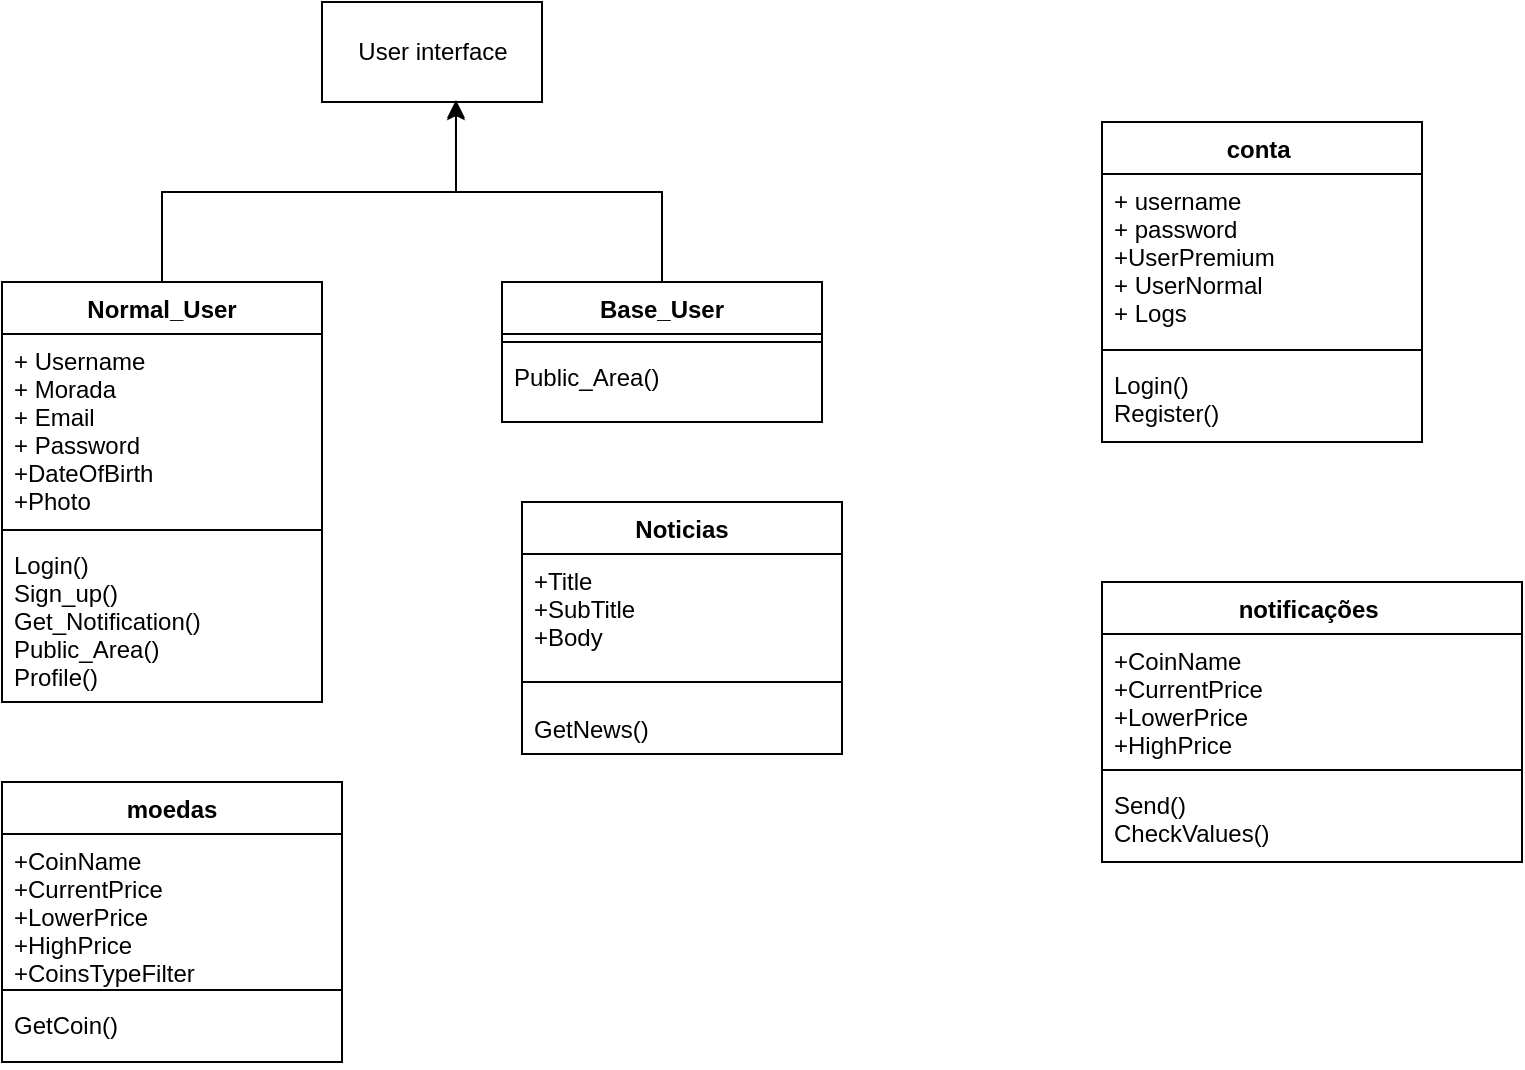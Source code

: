 <mxfile version="20.7.4" type="github">
  <diagram name="Page-1" id="c4acf3e9-155e-7222-9cf6-157b1a14988f">
    <mxGraphModel dx="1434" dy="782" grid="1" gridSize="10" guides="1" tooltips="1" connect="1" arrows="0" fold="1" page="1" pageScale="1" pageWidth="850" pageHeight="1100" background="none" math="0" shadow="0">
      <root>
        <mxCell id="0" />
        <mxCell id="1" parent="0" />
        <mxCell id="1kVBZCadghKIxwW6q3Z--1" value="User interface" style="html=1;" parent="1" vertex="1">
          <mxGeometry x="200" y="20" width="110" height="50" as="geometry" />
        </mxCell>
        <mxCell id="1kVBZCadghKIxwW6q3Z--12" style="edgeStyle=orthogonalEdgeStyle;rounded=0;orthogonalLoop=1;jettySize=auto;html=1;exitX=0.5;exitY=0;exitDx=0;exitDy=0;entryX=0.609;entryY=0.98;entryDx=0;entryDy=0;entryPerimeter=0;" parent="1" source="1kVBZCadghKIxwW6q3Z--2" target="1kVBZCadghKIxwW6q3Z--1" edge="1">
          <mxGeometry relative="1" as="geometry" />
        </mxCell>
        <mxCell id="1kVBZCadghKIxwW6q3Z--2" value="Normal_User" style="swimlane;fontStyle=1;align=center;verticalAlign=top;childLayout=stackLayout;horizontal=1;startSize=26;horizontalStack=0;resizeParent=1;resizeParentMax=0;resizeLast=0;collapsible=1;marginBottom=0;" parent="1" vertex="1">
          <mxGeometry x="40" y="160" width="160" height="210" as="geometry" />
        </mxCell>
        <mxCell id="1kVBZCadghKIxwW6q3Z--3" value="+ Username&#xa;+ Morada&#xa;+ Email&#xa;+ Password&#xa;+DateOfBirth&#xa;+Photo" style="text;strokeColor=none;fillColor=none;align=left;verticalAlign=top;spacingLeft=4;spacingRight=4;overflow=hidden;rotatable=0;points=[[0,0.5],[1,0.5]];portConstraint=eastwest;" parent="1kVBZCadghKIxwW6q3Z--2" vertex="1">
          <mxGeometry y="26" width="160" height="94" as="geometry" />
        </mxCell>
        <mxCell id="1kVBZCadghKIxwW6q3Z--4" value="" style="line;strokeWidth=1;fillColor=none;align=left;verticalAlign=middle;spacingTop=-1;spacingLeft=3;spacingRight=3;rotatable=0;labelPosition=right;points=[];portConstraint=eastwest;strokeColor=inherit;" parent="1kVBZCadghKIxwW6q3Z--2" vertex="1">
          <mxGeometry y="120" width="160" height="8" as="geometry" />
        </mxCell>
        <mxCell id="1kVBZCadghKIxwW6q3Z--5" value="Login()&#xa;Sign_up()&#xa;Get_Notification()&#xa;Public_Area()&#xa;Profile()&#xa;" style="text;strokeColor=none;fillColor=none;align=left;verticalAlign=top;spacingLeft=4;spacingRight=4;overflow=hidden;rotatable=0;points=[[0,0.5],[1,0.5]];portConstraint=eastwest;" parent="1kVBZCadghKIxwW6q3Z--2" vertex="1">
          <mxGeometry y="128" width="160" height="82" as="geometry" />
        </mxCell>
        <mxCell id="1kVBZCadghKIxwW6q3Z--11" style="edgeStyle=orthogonalEdgeStyle;rounded=0;orthogonalLoop=1;jettySize=auto;html=1;entryX=0.609;entryY=1;entryDx=0;entryDy=0;entryPerimeter=0;" parent="1" source="wNefDF-Ug13ksWRHXuMs-1" target="1kVBZCadghKIxwW6q3Z--1" edge="1">
          <mxGeometry relative="1" as="geometry">
            <mxPoint x="430" y="110" as="sourcePoint" />
          </mxGeometry>
        </mxCell>
        <mxCell id="IO16yfaYJcbksJ0PaBm1-2" value="moedas" style="swimlane;fontStyle=1;align=center;verticalAlign=top;childLayout=stackLayout;horizontal=1;startSize=26;horizontalStack=0;resizeParent=1;resizeParentMax=0;resizeLast=0;collapsible=1;marginBottom=0;" parent="1" vertex="1">
          <mxGeometry x="40" y="410" width="170" height="140" as="geometry" />
        </mxCell>
        <mxCell id="IO16yfaYJcbksJ0PaBm1-3" value="+CoinName&#xa;+CurrentPrice&#xa;+LowerPrice&#xa;+HighPrice&#xa;+CoinsTypeFilter&#xa;&#xa;" style="text;strokeColor=none;fillColor=none;align=left;verticalAlign=top;spacingLeft=4;spacingRight=4;overflow=hidden;rotatable=0;points=[[0,0.5],[1,0.5]];portConstraint=eastwest;" parent="IO16yfaYJcbksJ0PaBm1-2" vertex="1">
          <mxGeometry y="26" width="170" height="74" as="geometry" />
        </mxCell>
        <mxCell id="IO16yfaYJcbksJ0PaBm1-4" value="" style="line;strokeWidth=1;fillColor=none;align=left;verticalAlign=middle;spacingTop=-1;spacingLeft=3;spacingRight=3;rotatable=0;labelPosition=right;points=[];portConstraint=eastwest;strokeColor=inherit;" parent="IO16yfaYJcbksJ0PaBm1-2" vertex="1">
          <mxGeometry y="100" width="170" height="8" as="geometry" />
        </mxCell>
        <mxCell id="IO16yfaYJcbksJ0PaBm1-5" value="GetCoin()" style="text;strokeColor=none;fillColor=none;align=left;verticalAlign=top;spacingLeft=4;spacingRight=4;overflow=hidden;rotatable=0;points=[[0,0.5],[1,0.5]];portConstraint=eastwest;" parent="IO16yfaYJcbksJ0PaBm1-2" vertex="1">
          <mxGeometry y="108" width="170" height="32" as="geometry" />
        </mxCell>
        <mxCell id="IO16yfaYJcbksJ0PaBm1-6" value="conta " style="swimlane;fontStyle=1;align=center;verticalAlign=top;childLayout=stackLayout;horizontal=1;startSize=26;horizontalStack=0;resizeParent=1;resizeParentMax=0;resizeLast=0;collapsible=1;marginBottom=0;" parent="1" vertex="1">
          <mxGeometry x="590" y="80" width="160" height="160" as="geometry">
            <mxRectangle x="560" y="160" width="80" height="30" as="alternateBounds" />
          </mxGeometry>
        </mxCell>
        <mxCell id="IO16yfaYJcbksJ0PaBm1-7" value="+ username &#xa;+ password&#xa;+UserPremium &#xa;+ UserNormal&#xa;+ Logs" style="text;strokeColor=none;fillColor=none;align=left;verticalAlign=top;spacingLeft=4;spacingRight=4;overflow=hidden;rotatable=0;points=[[0,0.5],[1,0.5]];portConstraint=eastwest;" parent="IO16yfaYJcbksJ0PaBm1-6" vertex="1">
          <mxGeometry y="26" width="160" height="84" as="geometry" />
        </mxCell>
        <mxCell id="IO16yfaYJcbksJ0PaBm1-8" value="" style="line;strokeWidth=1;fillColor=none;align=left;verticalAlign=middle;spacingTop=-1;spacingLeft=3;spacingRight=3;rotatable=0;labelPosition=right;points=[];portConstraint=eastwest;strokeColor=inherit;" parent="IO16yfaYJcbksJ0PaBm1-6" vertex="1">
          <mxGeometry y="110" width="160" height="8" as="geometry" />
        </mxCell>
        <mxCell id="IO16yfaYJcbksJ0PaBm1-9" value="Login() &#xa;Register()" style="text;strokeColor=none;fillColor=none;align=left;verticalAlign=top;spacingLeft=4;spacingRight=4;overflow=hidden;rotatable=0;points=[[0,0.5],[1,0.5]];portConstraint=eastwest;" parent="IO16yfaYJcbksJ0PaBm1-6" vertex="1">
          <mxGeometry y="118" width="160" height="42" as="geometry" />
        </mxCell>
        <mxCell id="R11sex2J8XhDxBknBM0T-1" value="notificações " style="swimlane;fontStyle=1;align=center;verticalAlign=top;childLayout=stackLayout;horizontal=1;startSize=26;horizontalStack=0;resizeParent=1;resizeParentMax=0;resizeLast=0;collapsible=1;marginBottom=0;" parent="1" vertex="1">
          <mxGeometry x="590" y="310" width="210" height="140" as="geometry" />
        </mxCell>
        <mxCell id="R11sex2J8XhDxBknBM0T-2" value="+CoinName&#xa;+CurrentPrice&#xa;+LowerPrice&#xa;+HighPrice" style="text;strokeColor=none;fillColor=none;align=left;verticalAlign=top;spacingLeft=4;spacingRight=4;overflow=hidden;rotatable=0;points=[[0,0.5],[1,0.5]];portConstraint=eastwest;" parent="R11sex2J8XhDxBknBM0T-1" vertex="1">
          <mxGeometry y="26" width="210" height="64" as="geometry" />
        </mxCell>
        <mxCell id="R11sex2J8XhDxBknBM0T-3" value="" style="line;strokeWidth=1;fillColor=none;align=left;verticalAlign=middle;spacingTop=-1;spacingLeft=3;spacingRight=3;rotatable=0;labelPosition=right;points=[];portConstraint=eastwest;strokeColor=inherit;" parent="R11sex2J8XhDxBknBM0T-1" vertex="1">
          <mxGeometry y="90" width="210" height="8" as="geometry" />
        </mxCell>
        <mxCell id="R11sex2J8XhDxBknBM0T-4" value="Send()&#xa;CheckValues()&#xa;" style="text;strokeColor=none;fillColor=none;align=left;verticalAlign=top;spacingLeft=4;spacingRight=4;overflow=hidden;rotatable=0;points=[[0,0.5],[1,0.5]];portConstraint=eastwest;" parent="R11sex2J8XhDxBknBM0T-1" vertex="1">
          <mxGeometry y="98" width="210" height="42" as="geometry" />
        </mxCell>
        <mxCell id="R11sex2J8XhDxBknBM0T-5" value="Noticias" style="swimlane;fontStyle=1;align=center;verticalAlign=top;childLayout=stackLayout;horizontal=1;startSize=26;horizontalStack=0;resizeParent=1;resizeParentMax=0;resizeLast=0;collapsible=1;marginBottom=0;" parent="1" vertex="1">
          <mxGeometry x="300" y="270" width="160" height="126" as="geometry" />
        </mxCell>
        <mxCell id="R11sex2J8XhDxBknBM0T-6" value="+Title&#xa;+SubTitle&#xa;+Body&#xa;" style="text;strokeColor=none;fillColor=none;align=left;verticalAlign=top;spacingLeft=4;spacingRight=4;overflow=hidden;rotatable=0;points=[[0,0.5],[1,0.5]];portConstraint=eastwest;" parent="R11sex2J8XhDxBknBM0T-5" vertex="1">
          <mxGeometry y="26" width="160" height="54" as="geometry" />
        </mxCell>
        <mxCell id="R11sex2J8XhDxBknBM0T-7" value="" style="line;strokeWidth=1;fillColor=none;align=left;verticalAlign=middle;spacingTop=-1;spacingLeft=3;spacingRight=3;rotatable=0;labelPosition=right;points=[];portConstraint=eastwest;strokeColor=inherit;" parent="R11sex2J8XhDxBknBM0T-5" vertex="1">
          <mxGeometry y="80" width="160" height="20" as="geometry" />
        </mxCell>
        <mxCell id="R11sex2J8XhDxBknBM0T-8" value="GetNews()" style="text;strokeColor=none;fillColor=none;align=left;verticalAlign=top;spacingLeft=4;spacingRight=4;overflow=hidden;rotatable=0;points=[[0,0.5],[1,0.5]];portConstraint=eastwest;" parent="R11sex2J8XhDxBknBM0T-5" vertex="1">
          <mxGeometry y="100" width="160" height="26" as="geometry" />
        </mxCell>
        <mxCell id="wNefDF-Ug13ksWRHXuMs-1" value="Base_User" style="swimlane;fontStyle=1;align=center;verticalAlign=top;childLayout=stackLayout;horizontal=1;startSize=26;horizontalStack=0;resizeParent=1;resizeParentMax=0;resizeLast=0;collapsible=1;marginBottom=0;" vertex="1" parent="1">
          <mxGeometry x="290" y="160" width="160" height="70" as="geometry" />
        </mxCell>
        <mxCell id="wNefDF-Ug13ksWRHXuMs-3" value="" style="line;strokeWidth=1;fillColor=none;align=left;verticalAlign=middle;spacingTop=-1;spacingLeft=3;spacingRight=3;rotatable=0;labelPosition=right;points=[];portConstraint=eastwest;strokeColor=inherit;" vertex="1" parent="wNefDF-Ug13ksWRHXuMs-1">
          <mxGeometry y="26" width="160" height="8" as="geometry" />
        </mxCell>
        <mxCell id="wNefDF-Ug13ksWRHXuMs-4" value="Public_Area()" style="text;strokeColor=none;fillColor=none;align=left;verticalAlign=top;spacingLeft=4;spacingRight=4;overflow=hidden;rotatable=0;points=[[0,0.5],[1,0.5]];portConstraint=eastwest;" vertex="1" parent="wNefDF-Ug13ksWRHXuMs-1">
          <mxGeometry y="34" width="160" height="36" as="geometry" />
        </mxCell>
      </root>
    </mxGraphModel>
  </diagram>
</mxfile>
